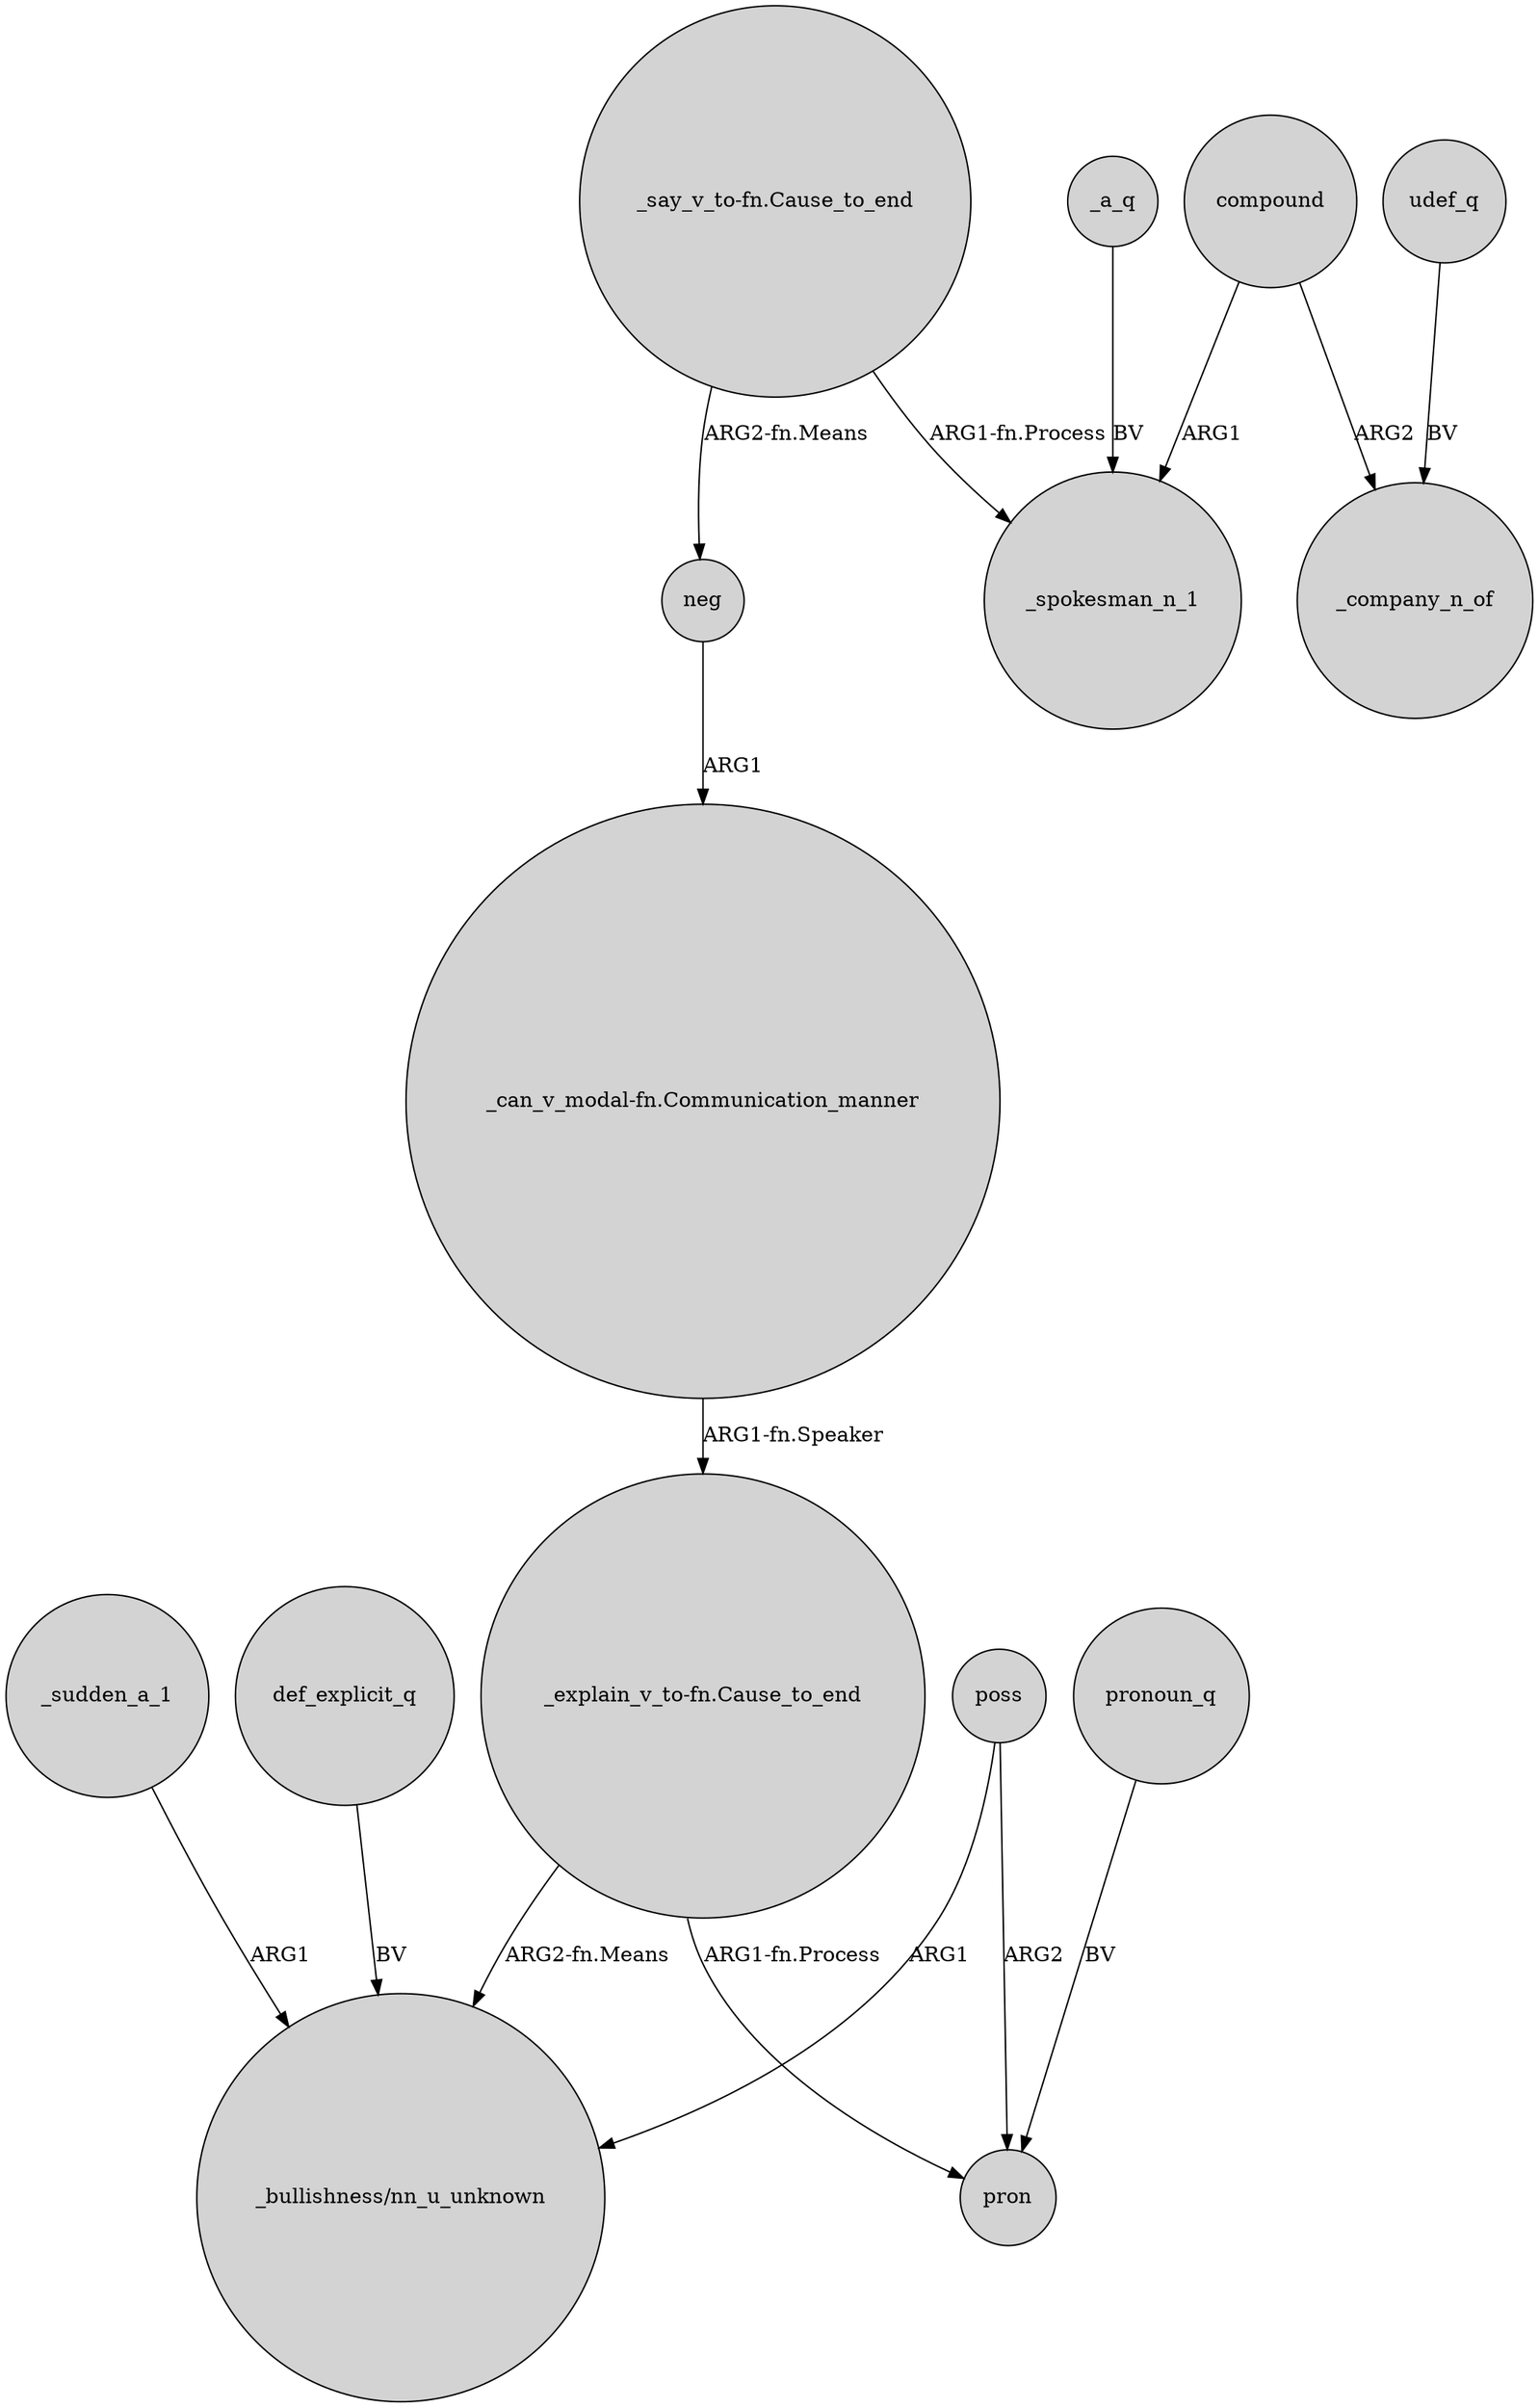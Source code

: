 digraph {
	node [shape=circle style=filled]
	"_say_v_to-fn.Cause_to_end" -> _spokesman_n_1 [label="ARG1-fn.Process"]
	def_explicit_q -> "_bullishness/nn_u_unknown" [label=BV]
	poss -> "_bullishness/nn_u_unknown" [label=ARG1]
	compound -> _spokesman_n_1 [label=ARG1]
	udef_q -> _company_n_of [label=BV]
	"_explain_v_to-fn.Cause_to_end" -> "_bullishness/nn_u_unknown" [label="ARG2-fn.Means"]
	neg -> "_can_v_modal-fn.Communication_manner" [label=ARG1]
	compound -> _company_n_of [label=ARG2]
	"_explain_v_to-fn.Cause_to_end" -> pron [label="ARG1-fn.Process"]
	_sudden_a_1 -> "_bullishness/nn_u_unknown" [label=ARG1]
	pronoun_q -> pron [label=BV]
	_a_q -> _spokesman_n_1 [label=BV]
	"_say_v_to-fn.Cause_to_end" -> neg [label="ARG2-fn.Means"]
	"_can_v_modal-fn.Communication_manner" -> "_explain_v_to-fn.Cause_to_end" [label="ARG1-fn.Speaker"]
	poss -> pron [label=ARG2]
}
